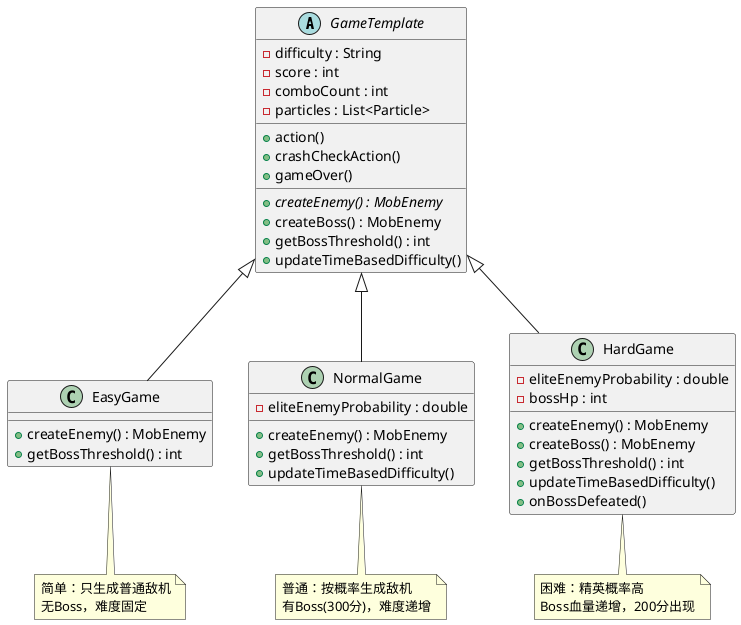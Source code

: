   @startuml
'模板模式UML类图

abstract class GameTemplate {
  - difficulty : String
  - score : int
  - comboCount : int
  - particles : List<Particle>
  __
  + action()
  + crashCheckAction()
  + gameOver()
  __
  {abstract} + createEnemy() : MobEnemy
  + createBoss() : MobEnemy
  + getBossThreshold() : int
  + updateTimeBasedDifficulty()
}

class EasyGame {
  + createEnemy() : MobEnemy
  + getBossThreshold() : int
}

class NormalGame {
  - eliteEnemyProbability : double
  __
  + createEnemy() : MobEnemy
  + getBossThreshold() : int
  + updateTimeBasedDifficulty()
}

class HardGame {
  - eliteEnemyProbability : double
  - bossHp : int
  __
  + createEnemy() : MobEnemy
  + createBoss() : MobEnemy
  + getBossThreshold() : int
  + updateTimeBasedDifficulty()
  + onBossDefeated()
}

GameTemplate <|-- EasyGame
GameTemplate <|-- NormalGame
GameTemplate <|-- HardGame

note bottom of EasyGame
  简单：只生成普通敌机
  无Boss，难度固定
end note

note bottom of NormalGame
  普通：按概率生成敌机
  有Boss(300分)，难度递增
end note

note bottom of HardGame
  困难：精英概率高
  Boss血量递增，200分出现
end note

@enduml